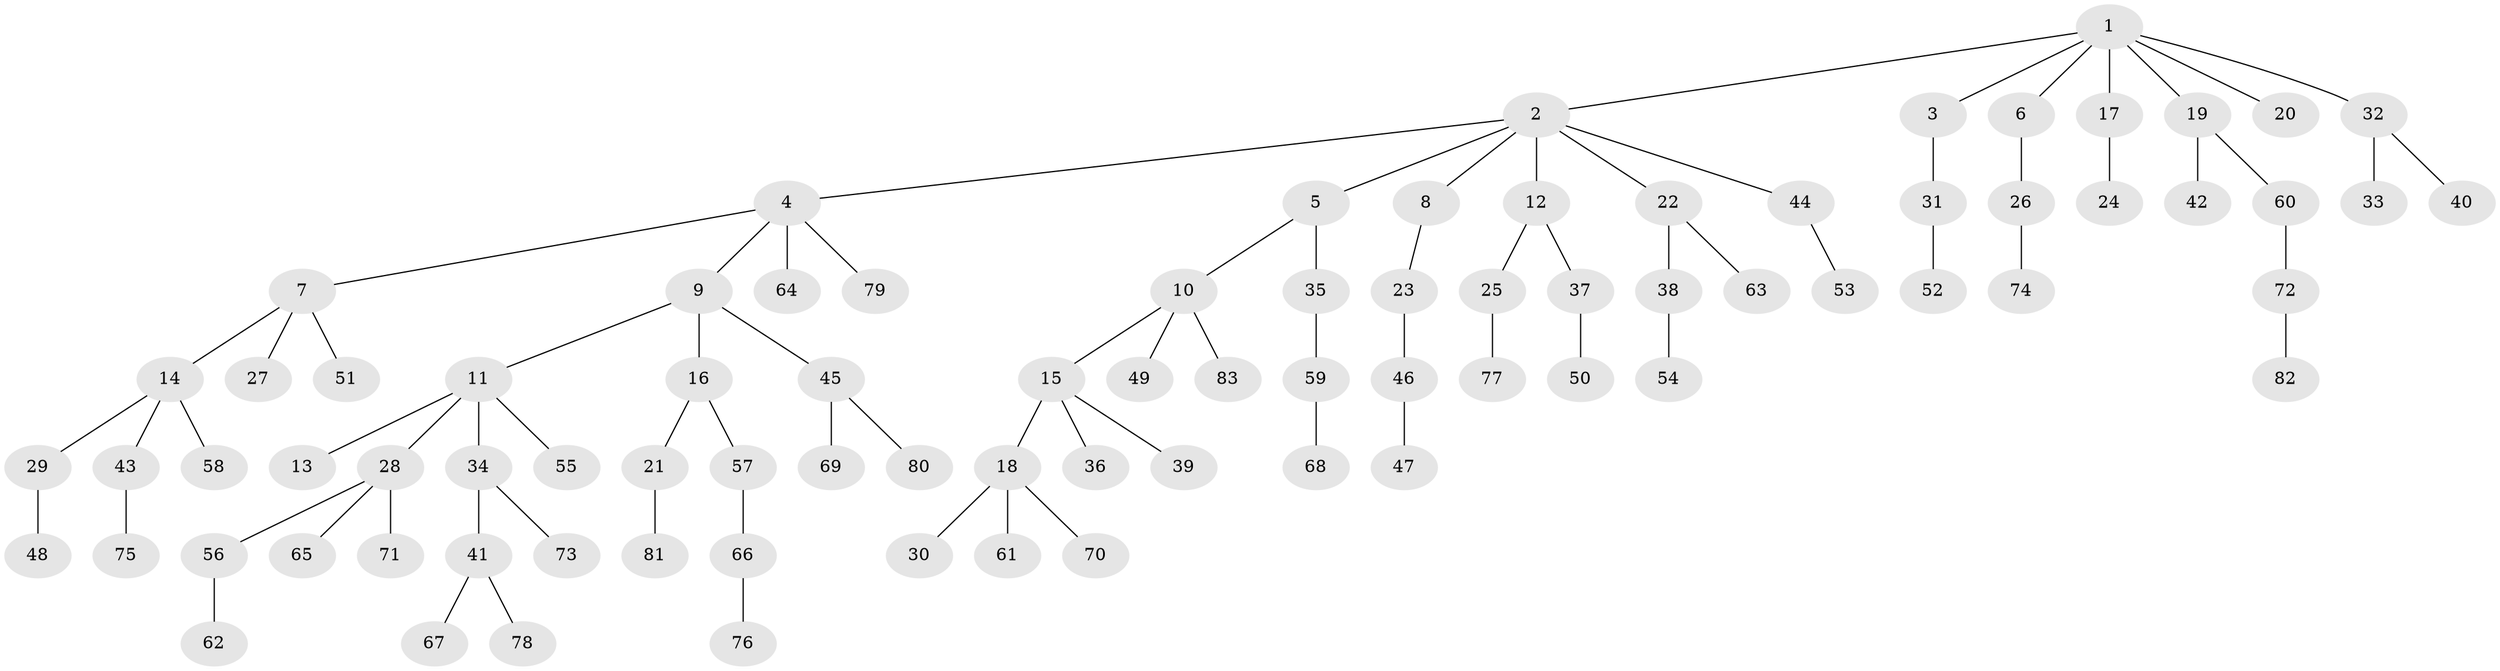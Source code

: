 // coarse degree distribution, {12: 0.02040816326530612, 1: 0.673469387755102, 3: 0.08163265306122448, 2: 0.061224489795918366, 4: 0.14285714285714285, 5: 0.02040816326530612}
// Generated by graph-tools (version 1.1) at 2025/19/03/04/25 18:19:12]
// undirected, 83 vertices, 82 edges
graph export_dot {
graph [start="1"]
  node [color=gray90,style=filled];
  1;
  2;
  3;
  4;
  5;
  6;
  7;
  8;
  9;
  10;
  11;
  12;
  13;
  14;
  15;
  16;
  17;
  18;
  19;
  20;
  21;
  22;
  23;
  24;
  25;
  26;
  27;
  28;
  29;
  30;
  31;
  32;
  33;
  34;
  35;
  36;
  37;
  38;
  39;
  40;
  41;
  42;
  43;
  44;
  45;
  46;
  47;
  48;
  49;
  50;
  51;
  52;
  53;
  54;
  55;
  56;
  57;
  58;
  59;
  60;
  61;
  62;
  63;
  64;
  65;
  66;
  67;
  68;
  69;
  70;
  71;
  72;
  73;
  74;
  75;
  76;
  77;
  78;
  79;
  80;
  81;
  82;
  83;
  1 -- 2;
  1 -- 3;
  1 -- 6;
  1 -- 17;
  1 -- 19;
  1 -- 20;
  1 -- 32;
  2 -- 4;
  2 -- 5;
  2 -- 8;
  2 -- 12;
  2 -- 22;
  2 -- 44;
  3 -- 31;
  4 -- 7;
  4 -- 9;
  4 -- 64;
  4 -- 79;
  5 -- 10;
  5 -- 35;
  6 -- 26;
  7 -- 14;
  7 -- 27;
  7 -- 51;
  8 -- 23;
  9 -- 11;
  9 -- 16;
  9 -- 45;
  10 -- 15;
  10 -- 49;
  10 -- 83;
  11 -- 13;
  11 -- 28;
  11 -- 34;
  11 -- 55;
  12 -- 25;
  12 -- 37;
  14 -- 29;
  14 -- 43;
  14 -- 58;
  15 -- 18;
  15 -- 36;
  15 -- 39;
  16 -- 21;
  16 -- 57;
  17 -- 24;
  18 -- 30;
  18 -- 61;
  18 -- 70;
  19 -- 42;
  19 -- 60;
  21 -- 81;
  22 -- 38;
  22 -- 63;
  23 -- 46;
  25 -- 77;
  26 -- 74;
  28 -- 56;
  28 -- 65;
  28 -- 71;
  29 -- 48;
  31 -- 52;
  32 -- 33;
  32 -- 40;
  34 -- 41;
  34 -- 73;
  35 -- 59;
  37 -- 50;
  38 -- 54;
  41 -- 67;
  41 -- 78;
  43 -- 75;
  44 -- 53;
  45 -- 69;
  45 -- 80;
  46 -- 47;
  56 -- 62;
  57 -- 66;
  59 -- 68;
  60 -- 72;
  66 -- 76;
  72 -- 82;
}
